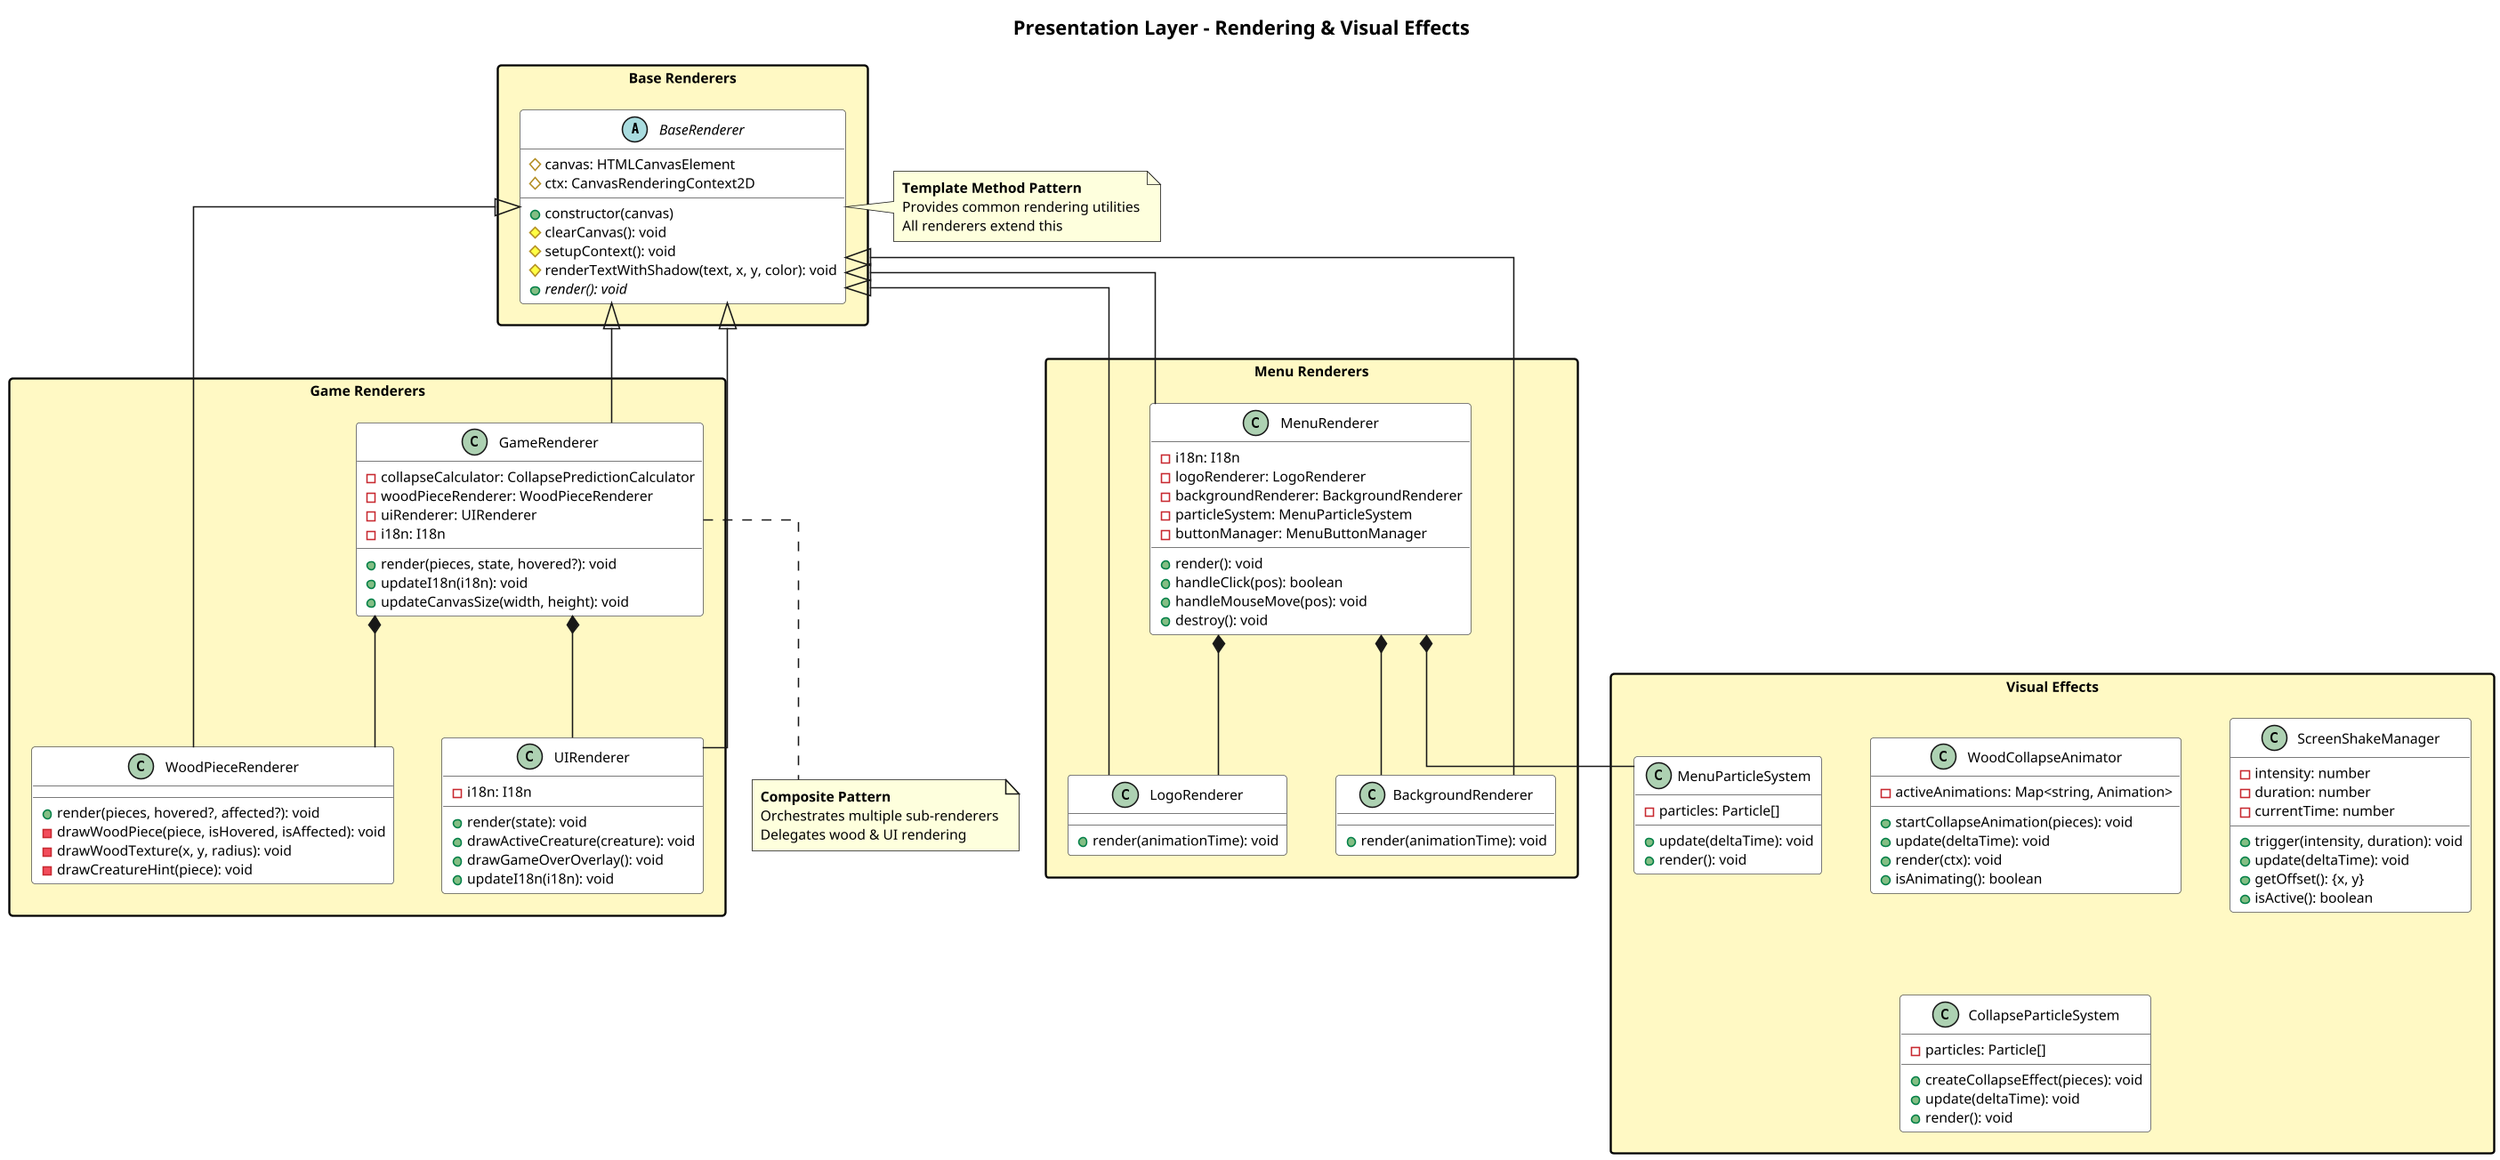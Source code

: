 @startuml Within_the_Woodpile_Presentation

!define PRESENTATION #FFF9C4

skinparam packageStyle rectangle
skinparam defaultFontSize 10
skinparam classBackgroundColor White
skinparam classBorderColor #555
skinparam packageBackgroundColor transparent
skinparam linetype ortho
skinparam dpi 150

title Presentation Layer - Rendering & Visual Effects

' ==================== BASE ====================
package "Base Renderers" PRESENTATION {
    abstract class BaseRenderer {
        #canvas: HTMLCanvasElement
        #ctx: CanvasRenderingContext2D
        __
        +constructor(canvas)
        #clearCanvas(): void
        #setupContext(): void
        #renderTextWithShadow(text, x, y, color): void
        +{abstract} render(): void
    }
}

' ==================== GAME RENDERERS ====================
package "Game Renderers" PRESENTATION {
    class GameRenderer {
        -collapseCalculator: CollapsePredictionCalculator
        -woodPieceRenderer: WoodPieceRenderer
        -uiRenderer: UIRenderer
        -i18n: I18n
        __
        +render(pieces, state, hovered?): void
        +updateI18n(i18n): void
        +updateCanvasSize(width, height): void
    }
    
    class WoodPieceRenderer {
        +render(pieces, hovered?, affected?): void
        -drawWoodPiece(piece, isHovered, isAffected): void
        -drawWoodTexture(x, y, radius): void
        -drawCreatureHint(piece): void
    }
    
    class UIRenderer {
        -i18n: I18n
        __
        +render(state): void
        +drawActiveCreature(creature): void
        +drawGameOverOverlay(): void
        +updateI18n(i18n): void
    }
}

' ==================== MENU RENDERERS ====================
package "Menu Renderers" PRESENTATION {
    class MenuRenderer {
        -i18n: I18n
        -logoRenderer: LogoRenderer
        -backgroundRenderer: BackgroundRenderer
        -particleSystem: MenuParticleSystem
        -buttonManager: MenuButtonManager
        __
        +render(): void
        +handleClick(pos): boolean
        +handleMouseMove(pos): void
        +destroy(): void
    }
    
    class LogoRenderer {
        +render(animationTime): void
    }
    
    class BackgroundRenderer {
        +render(animationTime): void
    }
}

' ==================== EFFECTS ====================
package "Visual Effects" PRESENTATION {
    class WoodCollapseAnimator {
        -activeAnimations: Map<string, Animation>
        __
        +startCollapseAnimation(pieces): void
        +update(deltaTime): void
        +render(ctx): void
        +isAnimating(): boolean
    }
    
    class ScreenShakeManager {
        -intensity: number
        -duration: number
        -currentTime: number
        __
        +trigger(intensity, duration): void
        +update(deltaTime): void
        +getOffset(): {x, y}
        +isActive(): boolean
    }
    
    class CollapseParticleSystem {
        -particles: Particle[]
        __
        +createCollapseEffect(pieces): void
        +update(deltaTime): void
        +render(): void
    }
    
    class MenuParticleSystem {
        -particles: Particle[]
        __
        +update(deltaTime): void
        +render(): void
    }
}

' ==================== RELATIONSHIPS ====================
BaseRenderer <|-- GameRenderer
BaseRenderer <|-- WoodPieceRenderer
BaseRenderer <|-- UIRenderer
BaseRenderer <|-- MenuRenderer
BaseRenderer <|-- LogoRenderer
BaseRenderer <|-- BackgroundRenderer

GameRenderer *-- WoodPieceRenderer
GameRenderer *-- UIRenderer

MenuRenderer *-- LogoRenderer
MenuRenderer *-- BackgroundRenderer
MenuRenderer *-- MenuParticleSystem

note right of BaseRenderer
  **Template Method Pattern**
  Provides common rendering utilities
  All renderers extend this
end note

note bottom of GameRenderer
  **Composite Pattern**
  Orchestrates multiple sub-renderers
  Delegates wood & UI rendering
end note

@enduml
